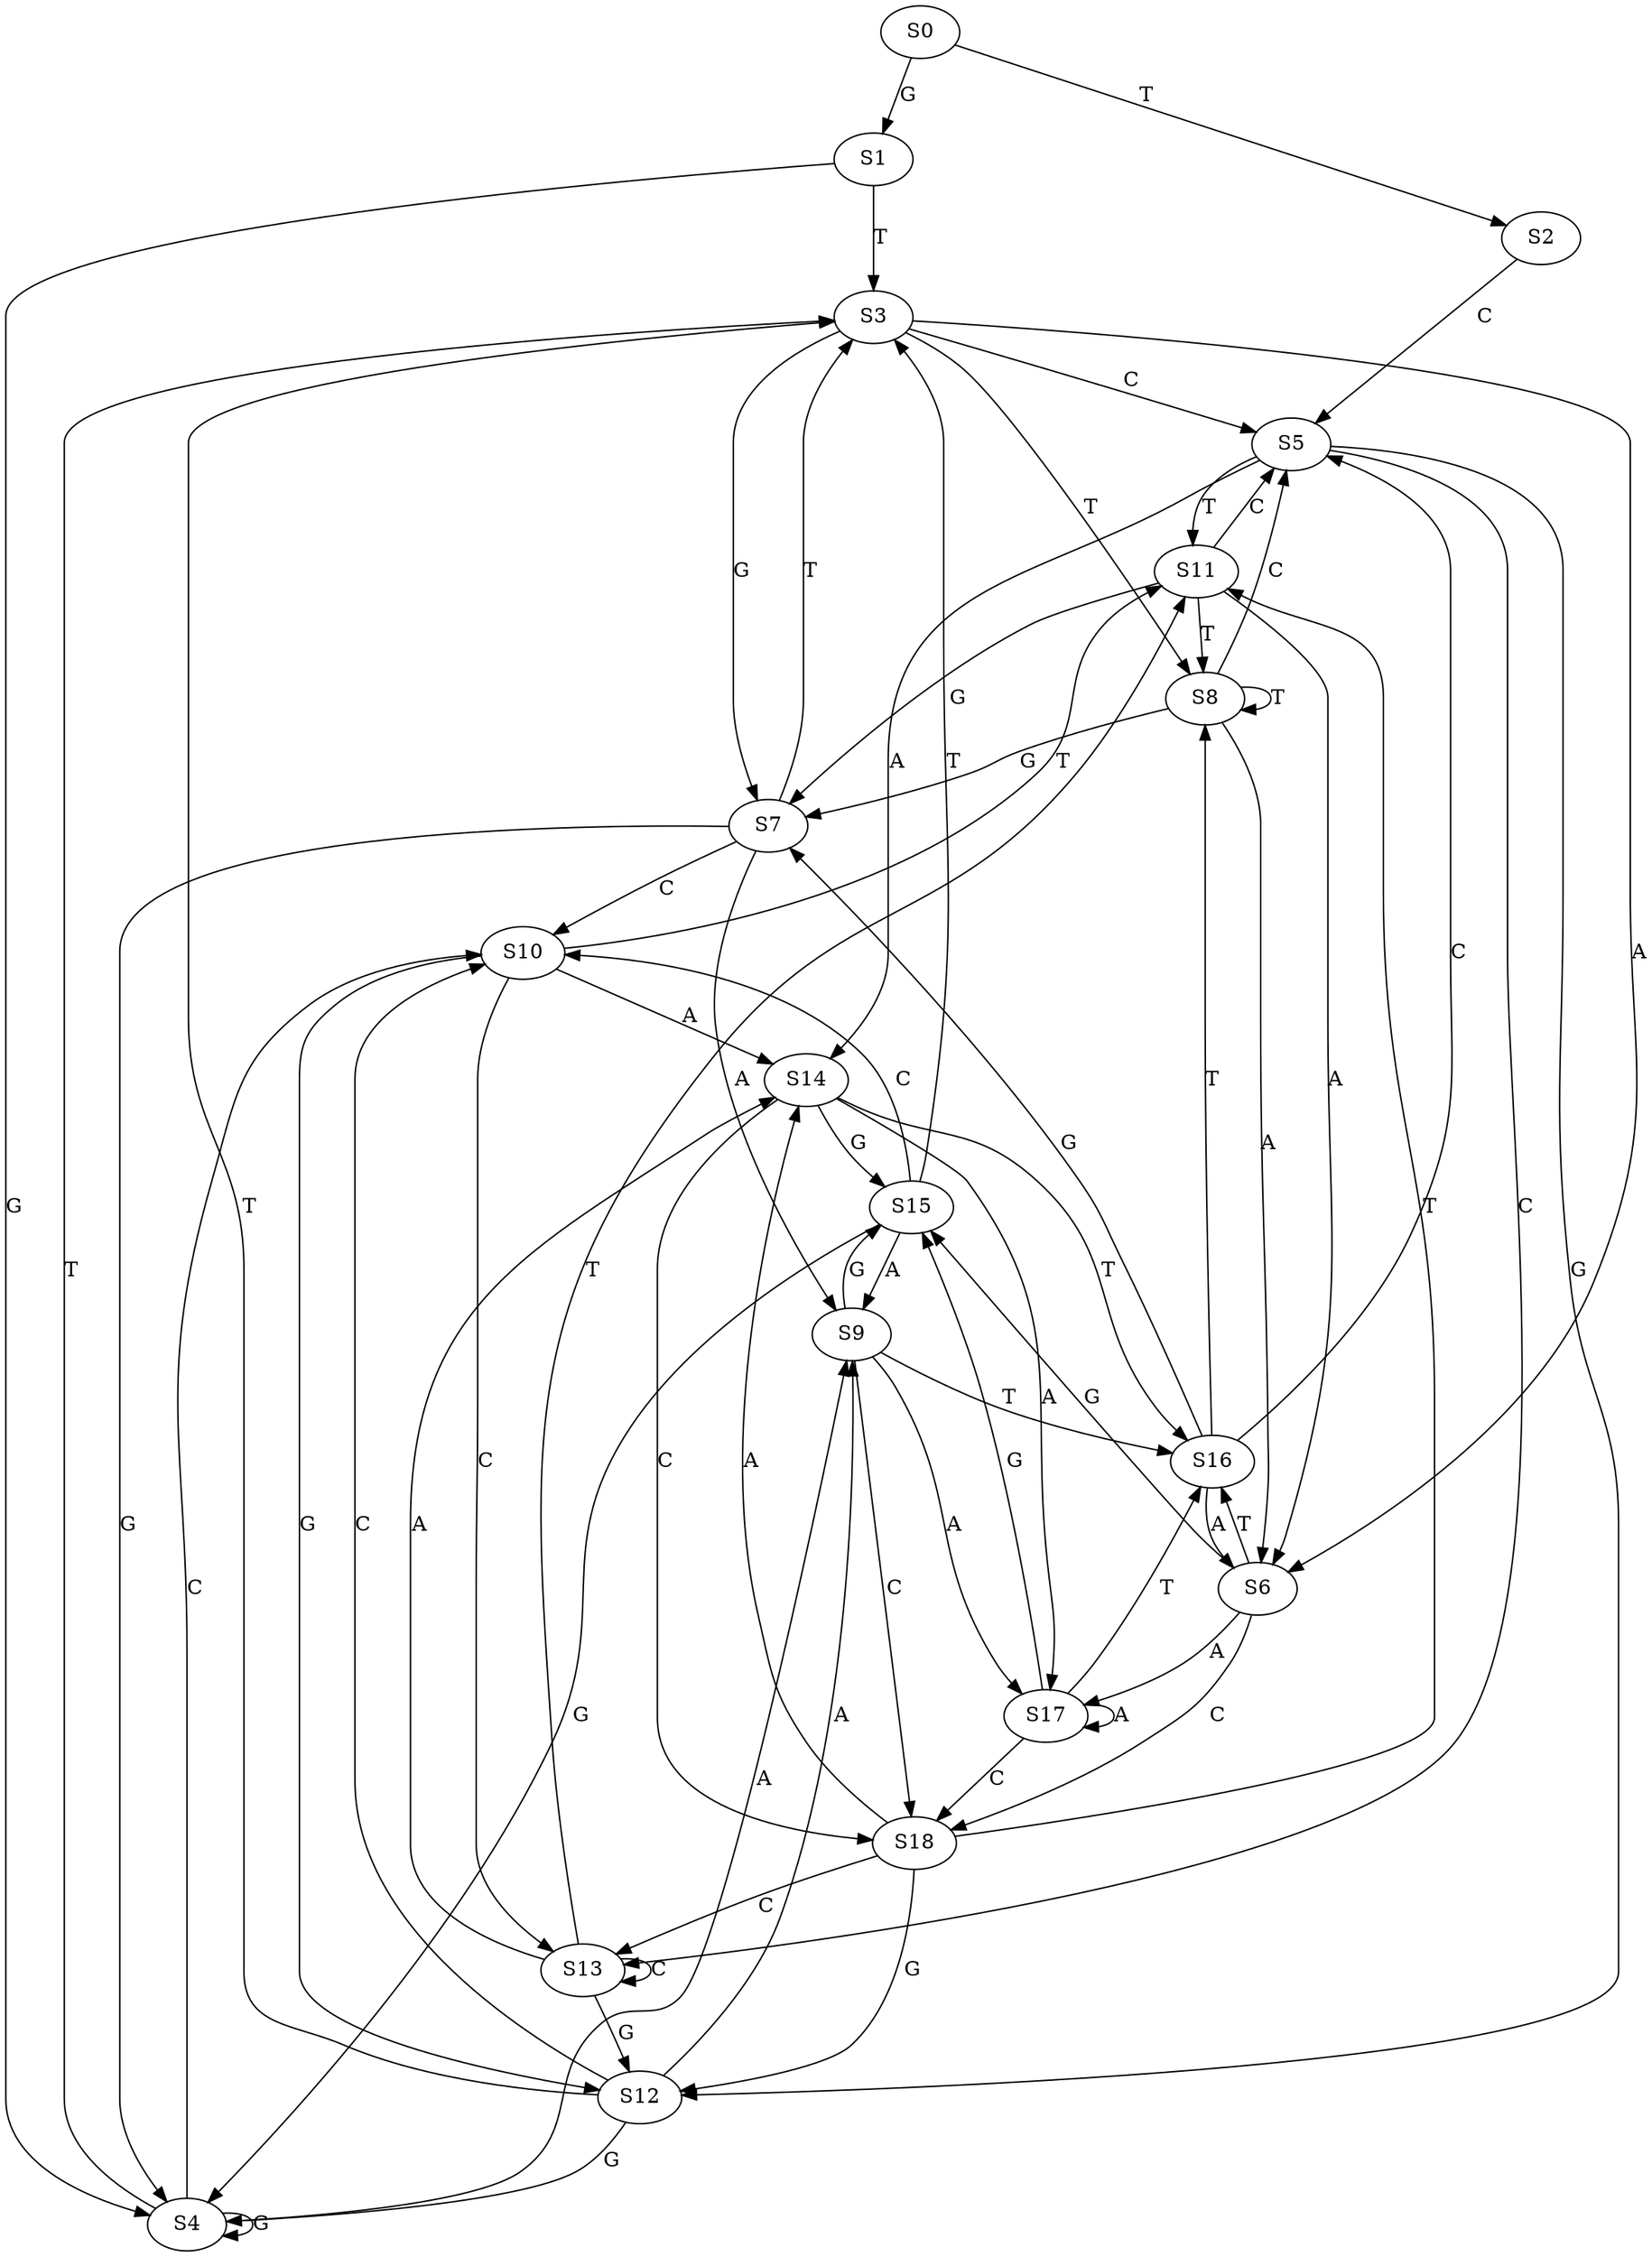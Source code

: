 strict digraph  {
	S0 -> S1 [ label = G ];
	S0 -> S2 [ label = T ];
	S1 -> S3 [ label = T ];
	S1 -> S4 [ label = G ];
	S2 -> S5 [ label = C ];
	S3 -> S6 [ label = A ];
	S3 -> S5 [ label = C ];
	S3 -> S7 [ label = G ];
	S3 -> S8 [ label = T ];
	S4 -> S9 [ label = A ];
	S4 -> S3 [ label = T ];
	S4 -> S4 [ label = G ];
	S4 -> S10 [ label = C ];
	S5 -> S11 [ label = T ];
	S5 -> S12 [ label = G ];
	S5 -> S13 [ label = C ];
	S5 -> S14 [ label = A ];
	S6 -> S15 [ label = G ];
	S6 -> S16 [ label = T ];
	S6 -> S17 [ label = A ];
	S6 -> S18 [ label = C ];
	S7 -> S9 [ label = A ];
	S7 -> S3 [ label = T ];
	S7 -> S10 [ label = C ];
	S7 -> S4 [ label = G ];
	S8 -> S5 [ label = C ];
	S8 -> S7 [ label = G ];
	S8 -> S8 [ label = T ];
	S8 -> S6 [ label = A ];
	S9 -> S15 [ label = G ];
	S9 -> S17 [ label = A ];
	S9 -> S18 [ label = C ];
	S9 -> S16 [ label = T ];
	S10 -> S13 [ label = C ];
	S10 -> S11 [ label = T ];
	S10 -> S12 [ label = G ];
	S10 -> S14 [ label = A ];
	S11 -> S7 [ label = G ];
	S11 -> S5 [ label = C ];
	S11 -> S6 [ label = A ];
	S11 -> S8 [ label = T ];
	S12 -> S4 [ label = G ];
	S12 -> S3 [ label = T ];
	S12 -> S9 [ label = A ];
	S12 -> S10 [ label = C ];
	S13 -> S12 [ label = G ];
	S13 -> S13 [ label = C ];
	S13 -> S14 [ label = A ];
	S13 -> S11 [ label = T ];
	S14 -> S15 [ label = G ];
	S14 -> S16 [ label = T ];
	S14 -> S18 [ label = C ];
	S14 -> S17 [ label = A ];
	S15 -> S3 [ label = T ];
	S15 -> S4 [ label = G ];
	S15 -> S9 [ label = A ];
	S15 -> S10 [ label = C ];
	S16 -> S6 [ label = A ];
	S16 -> S5 [ label = C ];
	S16 -> S8 [ label = T ];
	S16 -> S7 [ label = G ];
	S17 -> S16 [ label = T ];
	S17 -> S18 [ label = C ];
	S17 -> S15 [ label = G ];
	S17 -> S17 [ label = A ];
	S18 -> S14 [ label = A ];
	S18 -> S11 [ label = T ];
	S18 -> S13 [ label = C ];
	S18 -> S12 [ label = G ];
}
